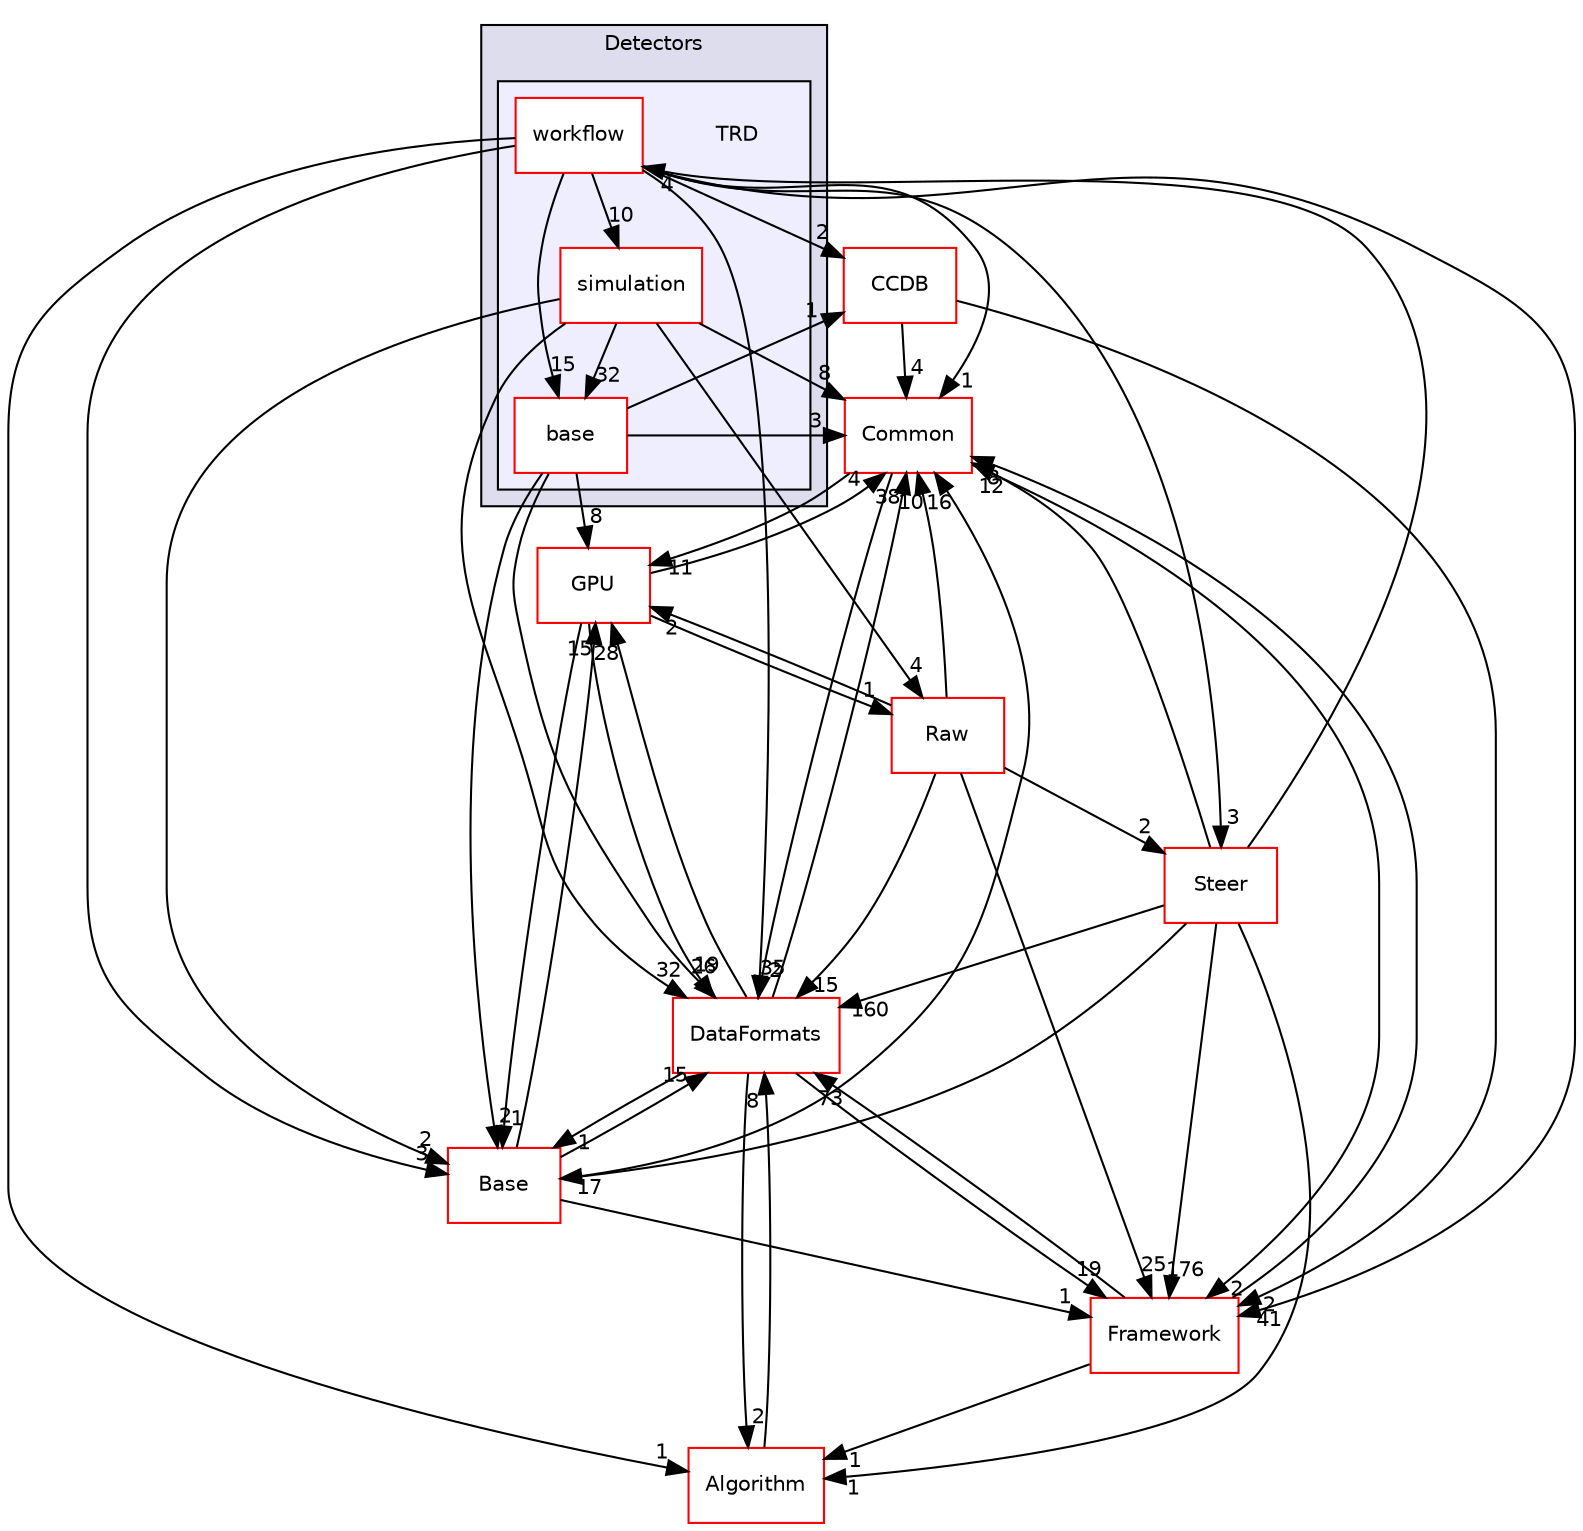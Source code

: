 digraph "/home/travis/build/AliceO2Group/AliceO2/Detectors/TRD" {
  bgcolor=transparent;
  compound=true
  node [ fontsize="10", fontname="Helvetica"];
  edge [ labelfontsize="10", labelfontname="Helvetica"];
  subgraph clusterdir_051dca18e802f8e9474f2e30d29c04e0 {
    graph [ bgcolor="#ddddee", pencolor="black", label="Detectors" fontname="Helvetica", fontsize="10", URL="dir_051dca18e802f8e9474f2e30d29c04e0.html"]
  subgraph clusterdir_69dd0583e11051991bf4c0cf23c50933 {
    graph [ bgcolor="#eeeeff", pencolor="black", label="" URL="dir_69dd0583e11051991bf4c0cf23c50933.html"];
    dir_69dd0583e11051991bf4c0cf23c50933 [shape=plaintext label="TRD"];
    dir_09bf7f7c4011a5ccc426492db4dd0891 [shape=box label="base" color="red" fillcolor="white" style="filled" URL="dir_09bf7f7c4011a5ccc426492db4dd0891.html"];
    dir_5cb2a8e9fdbe67a11efb4176f60bf3d6 [shape=box label="simulation" color="red" fillcolor="white" style="filled" URL="dir_5cb2a8e9fdbe67a11efb4176f60bf3d6.html"];
    dir_184e1d06e85fb151746c3bdf717cc8ad [shape=box label="workflow" color="red" fillcolor="white" style="filled" URL="dir_184e1d06e85fb151746c3bdf717cc8ad.html"];
  }
  }
  dir_40b4a122691869ee86baf7f2711ed718 [shape=box label="Steer" color="red" URL="dir_40b4a122691869ee86baf7f2711ed718.html"];
  dir_4ab6b4cc6a7edbff49100e9123df213f [shape=box label="Common" color="red" URL="dir_4ab6b4cc6a7edbff49100e9123df213f.html"];
  dir_6af676bf18881990e4083e191d0e63e0 [shape=box label="CCDB" color="red" URL="dir_6af676bf18881990e4083e191d0e63e0.html"];
  dir_37c90836491b695b472bf98d1be8336b [shape=box label="Base" color="red" URL="dir_37c90836491b695b472bf98d1be8336b.html"];
  dir_8ba487e25de5ee77e05e9dce7582cb98 [shape=box label="Algorithm" color="red" URL="dir_8ba487e25de5ee77e05e9dce7582cb98.html"];
  dir_f511f1e9c03c071966ae594f00bbc5e0 [shape=box label="GPU" color="red" URL="dir_f511f1e9c03c071966ae594f00bbc5e0.html"];
  dir_bcbb2cf9a3d3d83e5515c82071a07177 [shape=box label="Framework" color="red" URL="dir_bcbb2cf9a3d3d83e5515c82071a07177.html"];
  dir_26637d1bd82229bc9ed97f7e706be743 [shape=box label="Raw" color="red" URL="dir_26637d1bd82229bc9ed97f7e706be743.html"];
  dir_2171f7ec022c5423887b07c69b2f5b48 [shape=box label="DataFormats" color="red" URL="dir_2171f7ec022c5423887b07c69b2f5b48.html"];
  dir_40b4a122691869ee86baf7f2711ed718->dir_4ab6b4cc6a7edbff49100e9123df213f [headlabel="12", labeldistance=1.5 headhref="dir_000507_000036.html"];
  dir_40b4a122691869ee86baf7f2711ed718->dir_184e1d06e85fb151746c3bdf717cc8ad [headlabel="4", labeldistance=1.5 headhref="dir_000507_000691.html"];
  dir_40b4a122691869ee86baf7f2711ed718->dir_37c90836491b695b472bf98d1be8336b [headlabel="17", labeldistance=1.5 headhref="dir_000507_000293.html"];
  dir_40b4a122691869ee86baf7f2711ed718->dir_8ba487e25de5ee77e05e9dce7582cb98 [headlabel="1", labeldistance=1.5 headhref="dir_000507_000000.html"];
  dir_40b4a122691869ee86baf7f2711ed718->dir_bcbb2cf9a3d3d83e5515c82071a07177 [headlabel="176", labeldistance=1.5 headhref="dir_000507_000063.html"];
  dir_40b4a122691869ee86baf7f2711ed718->dir_2171f7ec022c5423887b07c69b2f5b48 [headlabel="160", labeldistance=1.5 headhref="dir_000507_000090.html"];
  dir_4ab6b4cc6a7edbff49100e9123df213f->dir_f511f1e9c03c071966ae594f00bbc5e0 [headlabel="11", labeldistance=1.5 headhref="dir_000036_000758.html"];
  dir_4ab6b4cc6a7edbff49100e9123df213f->dir_bcbb2cf9a3d3d83e5515c82071a07177 [headlabel="2", labeldistance=1.5 headhref="dir_000036_000063.html"];
  dir_4ab6b4cc6a7edbff49100e9123df213f->dir_2171f7ec022c5423887b07c69b2f5b48 [headlabel="2", labeldistance=1.5 headhref="dir_000036_000090.html"];
  dir_6af676bf18881990e4083e191d0e63e0->dir_4ab6b4cc6a7edbff49100e9123df213f [headlabel="4", labeldistance=1.5 headhref="dir_000028_000036.html"];
  dir_6af676bf18881990e4083e191d0e63e0->dir_bcbb2cf9a3d3d83e5515c82071a07177 [headlabel="2", labeldistance=1.5 headhref="dir_000028_000063.html"];
  dir_184e1d06e85fb151746c3bdf717cc8ad->dir_40b4a122691869ee86baf7f2711ed718 [headlabel="3", labeldistance=1.5 headhref="dir_000691_000507.html"];
  dir_184e1d06e85fb151746c3bdf717cc8ad->dir_4ab6b4cc6a7edbff49100e9123df213f [headlabel="1", labeldistance=1.5 headhref="dir_000691_000036.html"];
  dir_184e1d06e85fb151746c3bdf717cc8ad->dir_6af676bf18881990e4083e191d0e63e0 [headlabel="2", labeldistance=1.5 headhref="dir_000691_000028.html"];
  dir_184e1d06e85fb151746c3bdf717cc8ad->dir_37c90836491b695b472bf98d1be8336b [headlabel="3", labeldistance=1.5 headhref="dir_000691_000293.html"];
  dir_184e1d06e85fb151746c3bdf717cc8ad->dir_8ba487e25de5ee77e05e9dce7582cb98 [headlabel="1", labeldistance=1.5 headhref="dir_000691_000000.html"];
  dir_184e1d06e85fb151746c3bdf717cc8ad->dir_09bf7f7c4011a5ccc426492db4dd0891 [headlabel="15", labeldistance=1.5 headhref="dir_000691_000159.html"];
  dir_184e1d06e85fb151746c3bdf717cc8ad->dir_bcbb2cf9a3d3d83e5515c82071a07177 [headlabel="41", labeldistance=1.5 headhref="dir_000691_000063.html"];
  dir_184e1d06e85fb151746c3bdf717cc8ad->dir_5cb2a8e9fdbe67a11efb4176f60bf3d6 [headlabel="10", labeldistance=1.5 headhref="dir_000691_000327.html"];
  dir_184e1d06e85fb151746c3bdf717cc8ad->dir_2171f7ec022c5423887b07c69b2f5b48 [headlabel="35", labeldistance=1.5 headhref="dir_000691_000090.html"];
  dir_37c90836491b695b472bf98d1be8336b->dir_4ab6b4cc6a7edbff49100e9123df213f [headlabel="16", labeldistance=1.5 headhref="dir_000293_000036.html"];
  dir_37c90836491b695b472bf98d1be8336b->dir_f511f1e9c03c071966ae594f00bbc5e0 [headlabel="15", labeldistance=1.5 headhref="dir_000293_000758.html"];
  dir_37c90836491b695b472bf98d1be8336b->dir_bcbb2cf9a3d3d83e5515c82071a07177 [headlabel="1", labeldistance=1.5 headhref="dir_000293_000063.html"];
  dir_37c90836491b695b472bf98d1be8336b->dir_2171f7ec022c5423887b07c69b2f5b48 [headlabel="15", labeldistance=1.5 headhref="dir_000293_000090.html"];
  dir_8ba487e25de5ee77e05e9dce7582cb98->dir_2171f7ec022c5423887b07c69b2f5b48 [headlabel="8", labeldistance=1.5 headhref="dir_000000_000090.html"];
  dir_09bf7f7c4011a5ccc426492db4dd0891->dir_4ab6b4cc6a7edbff49100e9123df213f [headlabel="3", labeldistance=1.5 headhref="dir_000159_000036.html"];
  dir_09bf7f7c4011a5ccc426492db4dd0891->dir_6af676bf18881990e4083e191d0e63e0 [headlabel="1", labeldistance=1.5 headhref="dir_000159_000028.html"];
  dir_09bf7f7c4011a5ccc426492db4dd0891->dir_37c90836491b695b472bf98d1be8336b [headlabel="2", labeldistance=1.5 headhref="dir_000159_000293.html"];
  dir_09bf7f7c4011a5ccc426492db4dd0891->dir_f511f1e9c03c071966ae594f00bbc5e0 [headlabel="8", labeldistance=1.5 headhref="dir_000159_000758.html"];
  dir_09bf7f7c4011a5ccc426492db4dd0891->dir_2171f7ec022c5423887b07c69b2f5b48 [headlabel="26", labeldistance=1.5 headhref="dir_000159_000090.html"];
  dir_f511f1e9c03c071966ae594f00bbc5e0->dir_4ab6b4cc6a7edbff49100e9123df213f [headlabel="4", labeldistance=1.5 headhref="dir_000758_000036.html"];
  dir_f511f1e9c03c071966ae594f00bbc5e0->dir_37c90836491b695b472bf98d1be8336b [headlabel="1", labeldistance=1.5 headhref="dir_000758_000293.html"];
  dir_f511f1e9c03c071966ae594f00bbc5e0->dir_26637d1bd82229bc9ed97f7e706be743 [headlabel="1", labeldistance=1.5 headhref="dir_000758_000643.html"];
  dir_f511f1e9c03c071966ae594f00bbc5e0->dir_2171f7ec022c5423887b07c69b2f5b48 [headlabel="19", labeldistance=1.5 headhref="dir_000758_000090.html"];
  dir_bcbb2cf9a3d3d83e5515c82071a07177->dir_4ab6b4cc6a7edbff49100e9123df213f [headlabel="8", labeldistance=1.5 headhref="dir_000063_000036.html"];
  dir_bcbb2cf9a3d3d83e5515c82071a07177->dir_8ba487e25de5ee77e05e9dce7582cb98 [headlabel="1", labeldistance=1.5 headhref="dir_000063_000000.html"];
  dir_bcbb2cf9a3d3d83e5515c82071a07177->dir_2171f7ec022c5423887b07c69b2f5b48 [headlabel="73", labeldistance=1.5 headhref="dir_000063_000090.html"];
  dir_26637d1bd82229bc9ed97f7e706be743->dir_40b4a122691869ee86baf7f2711ed718 [headlabel="2", labeldistance=1.5 headhref="dir_000643_000507.html"];
  dir_26637d1bd82229bc9ed97f7e706be743->dir_4ab6b4cc6a7edbff49100e9123df213f [headlabel="10", labeldistance=1.5 headhref="dir_000643_000036.html"];
  dir_26637d1bd82229bc9ed97f7e706be743->dir_f511f1e9c03c071966ae594f00bbc5e0 [headlabel="2", labeldistance=1.5 headhref="dir_000643_000758.html"];
  dir_26637d1bd82229bc9ed97f7e706be743->dir_bcbb2cf9a3d3d83e5515c82071a07177 [headlabel="25", labeldistance=1.5 headhref="dir_000643_000063.html"];
  dir_26637d1bd82229bc9ed97f7e706be743->dir_2171f7ec022c5423887b07c69b2f5b48 [headlabel="15", labeldistance=1.5 headhref="dir_000643_000090.html"];
  dir_5cb2a8e9fdbe67a11efb4176f60bf3d6->dir_4ab6b4cc6a7edbff49100e9123df213f [headlabel="8", labeldistance=1.5 headhref="dir_000327_000036.html"];
  dir_5cb2a8e9fdbe67a11efb4176f60bf3d6->dir_37c90836491b695b472bf98d1be8336b [headlabel="2", labeldistance=1.5 headhref="dir_000327_000293.html"];
  dir_5cb2a8e9fdbe67a11efb4176f60bf3d6->dir_09bf7f7c4011a5ccc426492db4dd0891 [headlabel="32", labeldistance=1.5 headhref="dir_000327_000159.html"];
  dir_5cb2a8e9fdbe67a11efb4176f60bf3d6->dir_26637d1bd82229bc9ed97f7e706be743 [headlabel="4", labeldistance=1.5 headhref="dir_000327_000643.html"];
  dir_5cb2a8e9fdbe67a11efb4176f60bf3d6->dir_2171f7ec022c5423887b07c69b2f5b48 [headlabel="32", labeldistance=1.5 headhref="dir_000327_000090.html"];
  dir_2171f7ec022c5423887b07c69b2f5b48->dir_4ab6b4cc6a7edbff49100e9123df213f [headlabel="38", labeldistance=1.5 headhref="dir_000090_000036.html"];
  dir_2171f7ec022c5423887b07c69b2f5b48->dir_37c90836491b695b472bf98d1be8336b [headlabel="1", labeldistance=1.5 headhref="dir_000090_000293.html"];
  dir_2171f7ec022c5423887b07c69b2f5b48->dir_8ba487e25de5ee77e05e9dce7582cb98 [headlabel="2", labeldistance=1.5 headhref="dir_000090_000000.html"];
  dir_2171f7ec022c5423887b07c69b2f5b48->dir_f511f1e9c03c071966ae594f00bbc5e0 [headlabel="28", labeldistance=1.5 headhref="dir_000090_000758.html"];
  dir_2171f7ec022c5423887b07c69b2f5b48->dir_bcbb2cf9a3d3d83e5515c82071a07177 [headlabel="19", labeldistance=1.5 headhref="dir_000090_000063.html"];
}
